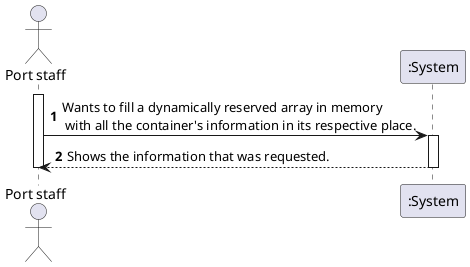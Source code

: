 @startuml

autonumber

actor "Port staff" as PS
participant ":System" as S

activate PS

PS -> S: Wants to fill a dynamically reserved array in memory \n with all the container's information in its respective place.

activate S

S --> PS: Shows the information that was requested.
deactivate S
deactivate PS

@enduml
